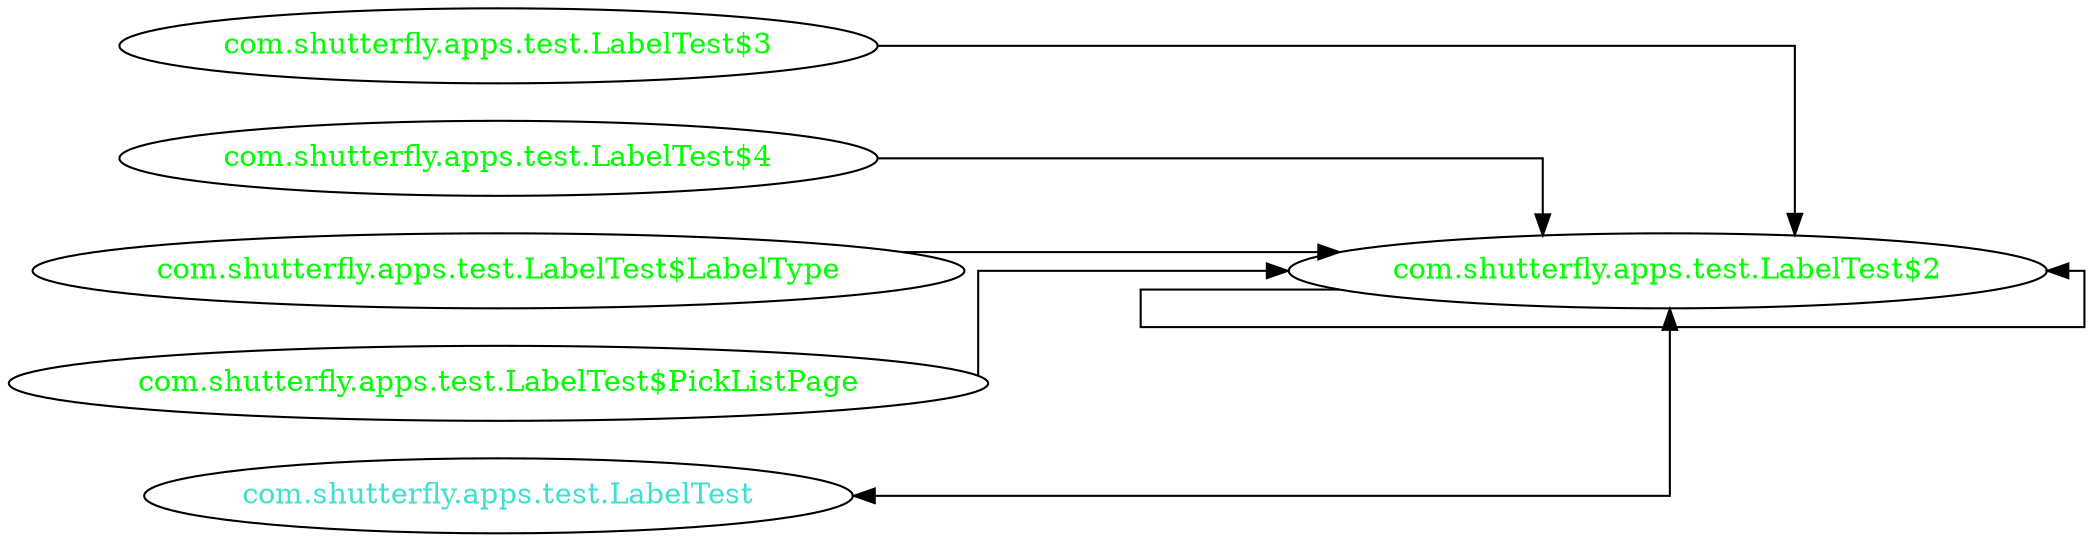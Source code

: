 digraph dependencyGraph {
 concentrate=true;
 ranksep="2.0";
 rankdir="LR"; 
 splines="ortho";
"com.shutterfly.apps.test.LabelTest$2" [fontcolor="red"];
"com.shutterfly.apps.test.LabelTest$2" [ fontcolor="green" ];
"com.shutterfly.apps.test.LabelTest$2"->"com.shutterfly.apps.test.LabelTest$2";
"com.shutterfly.apps.test.LabelTest$3" [ fontcolor="green" ];
"com.shutterfly.apps.test.LabelTest$3"->"com.shutterfly.apps.test.LabelTest$2";
"com.shutterfly.apps.test.LabelTest$4" [ fontcolor="green" ];
"com.shutterfly.apps.test.LabelTest$4"->"com.shutterfly.apps.test.LabelTest$2";
"com.shutterfly.apps.test.LabelTest$LabelType" [ fontcolor="green" ];
"com.shutterfly.apps.test.LabelTest$LabelType"->"com.shutterfly.apps.test.LabelTest$2";
"com.shutterfly.apps.test.LabelTest$PickListPage" [ fontcolor="green" ];
"com.shutterfly.apps.test.LabelTest$PickListPage"->"com.shutterfly.apps.test.LabelTest$2";
"com.shutterfly.apps.test.LabelTest" [ fontcolor="turquoise" ];
"com.shutterfly.apps.test.LabelTest"->"com.shutterfly.apps.test.LabelTest$2" [dir=both];
}
